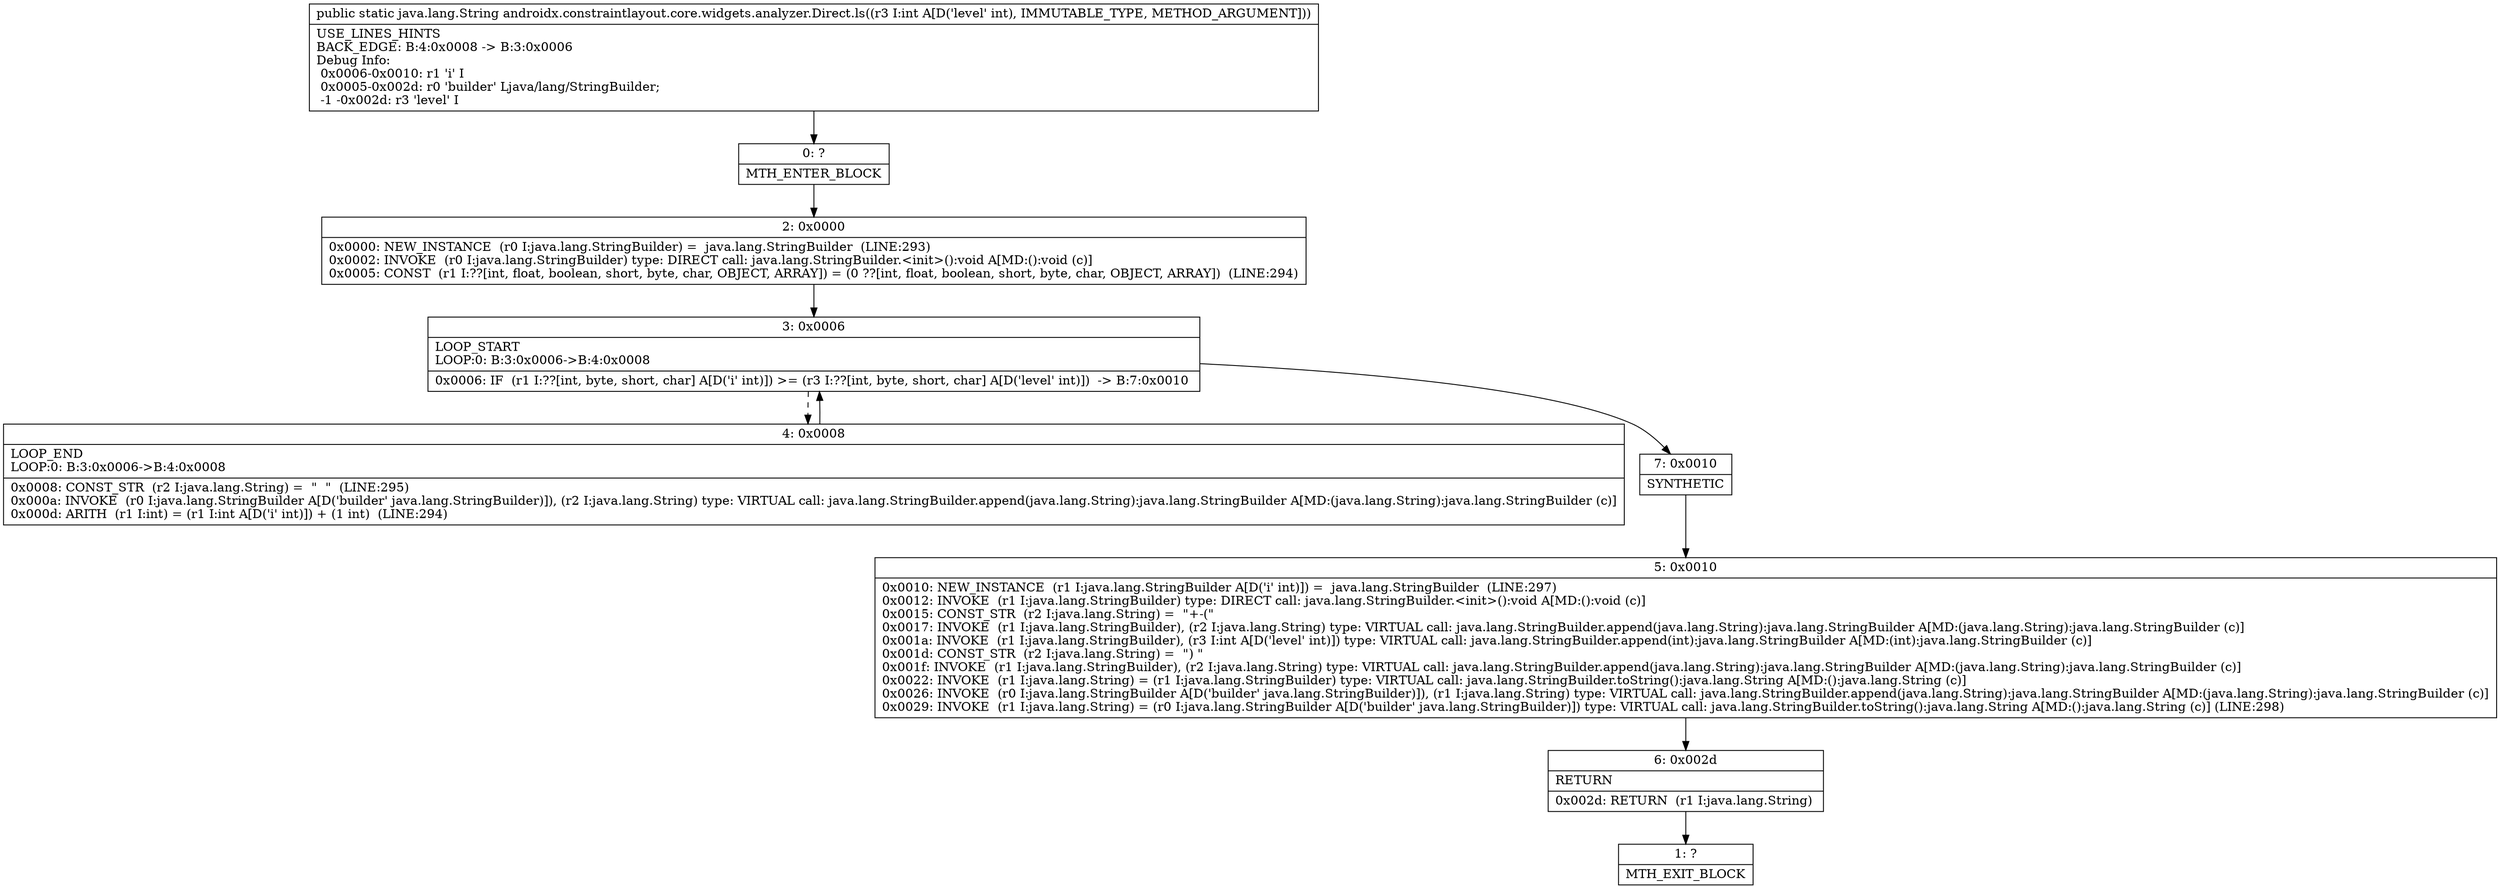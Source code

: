 digraph "CFG forandroidx.constraintlayout.core.widgets.analyzer.Direct.ls(I)Ljava\/lang\/String;" {
Node_0 [shape=record,label="{0\:\ ?|MTH_ENTER_BLOCK\l}"];
Node_2 [shape=record,label="{2\:\ 0x0000|0x0000: NEW_INSTANCE  (r0 I:java.lang.StringBuilder) =  java.lang.StringBuilder  (LINE:293)\l0x0002: INVOKE  (r0 I:java.lang.StringBuilder) type: DIRECT call: java.lang.StringBuilder.\<init\>():void A[MD:():void (c)]\l0x0005: CONST  (r1 I:??[int, float, boolean, short, byte, char, OBJECT, ARRAY]) = (0 ??[int, float, boolean, short, byte, char, OBJECT, ARRAY])  (LINE:294)\l}"];
Node_3 [shape=record,label="{3\:\ 0x0006|LOOP_START\lLOOP:0: B:3:0x0006\-\>B:4:0x0008\l|0x0006: IF  (r1 I:??[int, byte, short, char] A[D('i' int)]) \>= (r3 I:??[int, byte, short, char] A[D('level' int)])  \-\> B:7:0x0010 \l}"];
Node_4 [shape=record,label="{4\:\ 0x0008|LOOP_END\lLOOP:0: B:3:0x0006\-\>B:4:0x0008\l|0x0008: CONST_STR  (r2 I:java.lang.String) =  \"  \"  (LINE:295)\l0x000a: INVOKE  (r0 I:java.lang.StringBuilder A[D('builder' java.lang.StringBuilder)]), (r2 I:java.lang.String) type: VIRTUAL call: java.lang.StringBuilder.append(java.lang.String):java.lang.StringBuilder A[MD:(java.lang.String):java.lang.StringBuilder (c)]\l0x000d: ARITH  (r1 I:int) = (r1 I:int A[D('i' int)]) + (1 int)  (LINE:294)\l}"];
Node_7 [shape=record,label="{7\:\ 0x0010|SYNTHETIC\l}"];
Node_5 [shape=record,label="{5\:\ 0x0010|0x0010: NEW_INSTANCE  (r1 I:java.lang.StringBuilder A[D('i' int)]) =  java.lang.StringBuilder  (LINE:297)\l0x0012: INVOKE  (r1 I:java.lang.StringBuilder) type: DIRECT call: java.lang.StringBuilder.\<init\>():void A[MD:():void (c)]\l0x0015: CONST_STR  (r2 I:java.lang.String) =  \"+\-(\" \l0x0017: INVOKE  (r1 I:java.lang.StringBuilder), (r2 I:java.lang.String) type: VIRTUAL call: java.lang.StringBuilder.append(java.lang.String):java.lang.StringBuilder A[MD:(java.lang.String):java.lang.StringBuilder (c)]\l0x001a: INVOKE  (r1 I:java.lang.StringBuilder), (r3 I:int A[D('level' int)]) type: VIRTUAL call: java.lang.StringBuilder.append(int):java.lang.StringBuilder A[MD:(int):java.lang.StringBuilder (c)]\l0x001d: CONST_STR  (r2 I:java.lang.String) =  \") \" \l0x001f: INVOKE  (r1 I:java.lang.StringBuilder), (r2 I:java.lang.String) type: VIRTUAL call: java.lang.StringBuilder.append(java.lang.String):java.lang.StringBuilder A[MD:(java.lang.String):java.lang.StringBuilder (c)]\l0x0022: INVOKE  (r1 I:java.lang.String) = (r1 I:java.lang.StringBuilder) type: VIRTUAL call: java.lang.StringBuilder.toString():java.lang.String A[MD:():java.lang.String (c)]\l0x0026: INVOKE  (r0 I:java.lang.StringBuilder A[D('builder' java.lang.StringBuilder)]), (r1 I:java.lang.String) type: VIRTUAL call: java.lang.StringBuilder.append(java.lang.String):java.lang.StringBuilder A[MD:(java.lang.String):java.lang.StringBuilder (c)]\l0x0029: INVOKE  (r1 I:java.lang.String) = (r0 I:java.lang.StringBuilder A[D('builder' java.lang.StringBuilder)]) type: VIRTUAL call: java.lang.StringBuilder.toString():java.lang.String A[MD:():java.lang.String (c)] (LINE:298)\l}"];
Node_6 [shape=record,label="{6\:\ 0x002d|RETURN\l|0x002d: RETURN  (r1 I:java.lang.String) \l}"];
Node_1 [shape=record,label="{1\:\ ?|MTH_EXIT_BLOCK\l}"];
MethodNode[shape=record,label="{public static java.lang.String androidx.constraintlayout.core.widgets.analyzer.Direct.ls((r3 I:int A[D('level' int), IMMUTABLE_TYPE, METHOD_ARGUMENT]))  | USE_LINES_HINTS\lBACK_EDGE: B:4:0x0008 \-\> B:3:0x0006\lDebug Info:\l  0x0006\-0x0010: r1 'i' I\l  0x0005\-0x002d: r0 'builder' Ljava\/lang\/StringBuilder;\l  \-1 \-0x002d: r3 'level' I\l}"];
MethodNode -> Node_0;Node_0 -> Node_2;
Node_2 -> Node_3;
Node_3 -> Node_4[style=dashed];
Node_3 -> Node_7;
Node_4 -> Node_3;
Node_7 -> Node_5;
Node_5 -> Node_6;
Node_6 -> Node_1;
}

